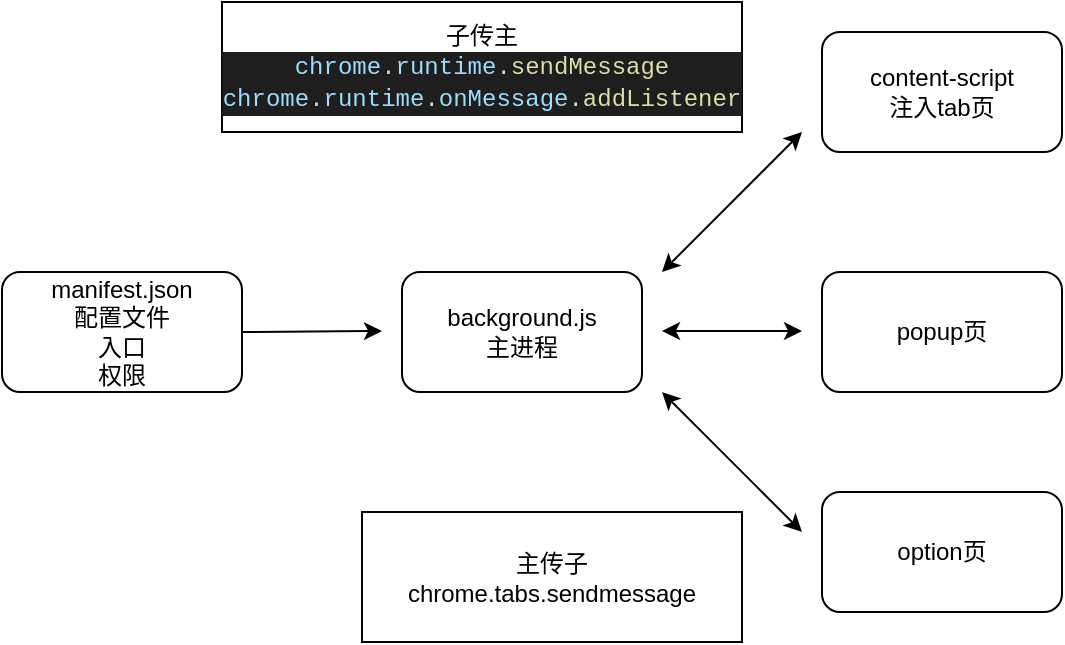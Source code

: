 <mxfile>
    <diagram id="C2oJCP9nUGFmmehtU8Pn" name="第 1 页">
        <mxGraphModel dx="260" dy="564" grid="1" gridSize="10" guides="1" tooltips="1" connect="1" arrows="1" fold="1" page="1" pageScale="1" pageWidth="827" pageHeight="1169" math="0" shadow="0">
            <root>
                <mxCell id="0"/>
                <mxCell id="1" parent="0"/>
                <mxCell id="2" value="background.js&lt;br&gt;主进程" style="rounded=1;whiteSpace=wrap;html=1;" parent="1" vertex="1">
                    <mxGeometry x="300" y="240" width="120" height="60" as="geometry"/>
                </mxCell>
                <mxCell id="3" value="content-script&lt;br&gt;注入tab页" style="rounded=1;whiteSpace=wrap;html=1;" parent="1" vertex="1">
                    <mxGeometry x="510" y="120" width="120" height="60" as="geometry"/>
                </mxCell>
                <mxCell id="4" value="popup页" style="rounded=1;whiteSpace=wrap;html=1;" parent="1" vertex="1">
                    <mxGeometry x="510" y="240" width="120" height="60" as="geometry"/>
                </mxCell>
                <mxCell id="5" value="option页&lt;br&gt;" style="rounded=1;whiteSpace=wrap;html=1;" parent="1" vertex="1">
                    <mxGeometry x="510" y="350" width="120" height="60" as="geometry"/>
                </mxCell>
                <mxCell id="6" value="manifest.json&lt;br&gt;配置文件&lt;br&gt;入口&lt;br&gt;权限" style="rounded=1;whiteSpace=wrap;html=1;" parent="1" vertex="1">
                    <mxGeometry x="100" y="240" width="120" height="60" as="geometry"/>
                </mxCell>
                <mxCell id="8" value="" style="endArrow=classic;startArrow=classic;html=1;" parent="1" edge="1">
                    <mxGeometry width="50" height="50" relative="1" as="geometry">
                        <mxPoint x="430" y="240" as="sourcePoint"/>
                        <mxPoint x="500" y="170" as="targetPoint"/>
                        <Array as="points"/>
                    </mxGeometry>
                </mxCell>
                <mxCell id="9" value="" style="endArrow=classic;startArrow=classic;html=1;" parent="1" edge="1">
                    <mxGeometry width="50" height="50" relative="1" as="geometry">
                        <mxPoint x="430" y="269.5" as="sourcePoint"/>
                        <mxPoint x="500" y="269.5" as="targetPoint"/>
                        <Array as="points"/>
                    </mxGeometry>
                </mxCell>
                <mxCell id="10" value="" style="endArrow=classic;startArrow=classic;html=1;" parent="1" edge="1">
                    <mxGeometry width="50" height="50" relative="1" as="geometry">
                        <mxPoint x="430" y="300" as="sourcePoint"/>
                        <mxPoint x="500" y="370" as="targetPoint"/>
                        <Array as="points">
                            <mxPoint x="470" y="340"/>
                        </Array>
                    </mxGeometry>
                </mxCell>
                <mxCell id="11" value="" style="endArrow=classic;html=1;exitX=1;exitY=0.5;exitDx=0;exitDy=0;" parent="1" source="6" edge="1">
                    <mxGeometry width="50" height="50" relative="1" as="geometry">
                        <mxPoint x="240" y="269.5" as="sourcePoint"/>
                        <mxPoint x="290" y="269.5" as="targetPoint"/>
                    </mxGeometry>
                </mxCell>
                <mxCell id="14" value="子传主&lt;br&gt;&lt;div style=&quot;color: rgb(212 , 212 , 212) ; background-color: rgb(30 , 30 , 30) ; font-family: &amp;#34;consolas&amp;#34; , &amp;#34;courier new&amp;#34; , monospace ; line-height: 16px&quot;&gt;&lt;span style=&quot;color: #9cdcfe&quot;&gt;chrome&lt;/span&gt;.&lt;span style=&quot;color: #9cdcfe&quot;&gt;runtime&lt;/span&gt;.&lt;span style=&quot;color: #dcdcaa&quot;&gt;sendMessage&lt;/span&gt;&lt;/div&gt;&lt;div style=&quot;color: rgb(212 , 212 , 212) ; background-color: rgb(30 , 30 , 30) ; font-family: &amp;#34;consolas&amp;#34; , &amp;#34;courier new&amp;#34; , monospace ; line-height: 16px&quot;&gt;&lt;span style=&quot;color: #9cdcfe&quot;&gt;chrome&lt;/span&gt;.&lt;span style=&quot;color: #9cdcfe&quot;&gt;runtime&lt;/span&gt;.&lt;span style=&quot;color: #9cdcfe&quot;&gt;onMessage&lt;/span&gt;.&lt;span style=&quot;color: #dcdcaa&quot;&gt;addListener&lt;/span&gt;&lt;/div&gt;" style="rounded=0;whiteSpace=wrap;html=1;" parent="1" vertex="1">
                    <mxGeometry x="210" y="105" width="260" height="65" as="geometry"/>
                </mxCell>
                <mxCell id="16" value="主传子&lt;br&gt;chrome.tabs.sendmessage" style="rounded=0;whiteSpace=wrap;html=1;" parent="1" vertex="1">
                    <mxGeometry x="280" y="360" width="190" height="65" as="geometry"/>
                </mxCell>
            </root>
        </mxGraphModel>
    </diagram>
</mxfile>